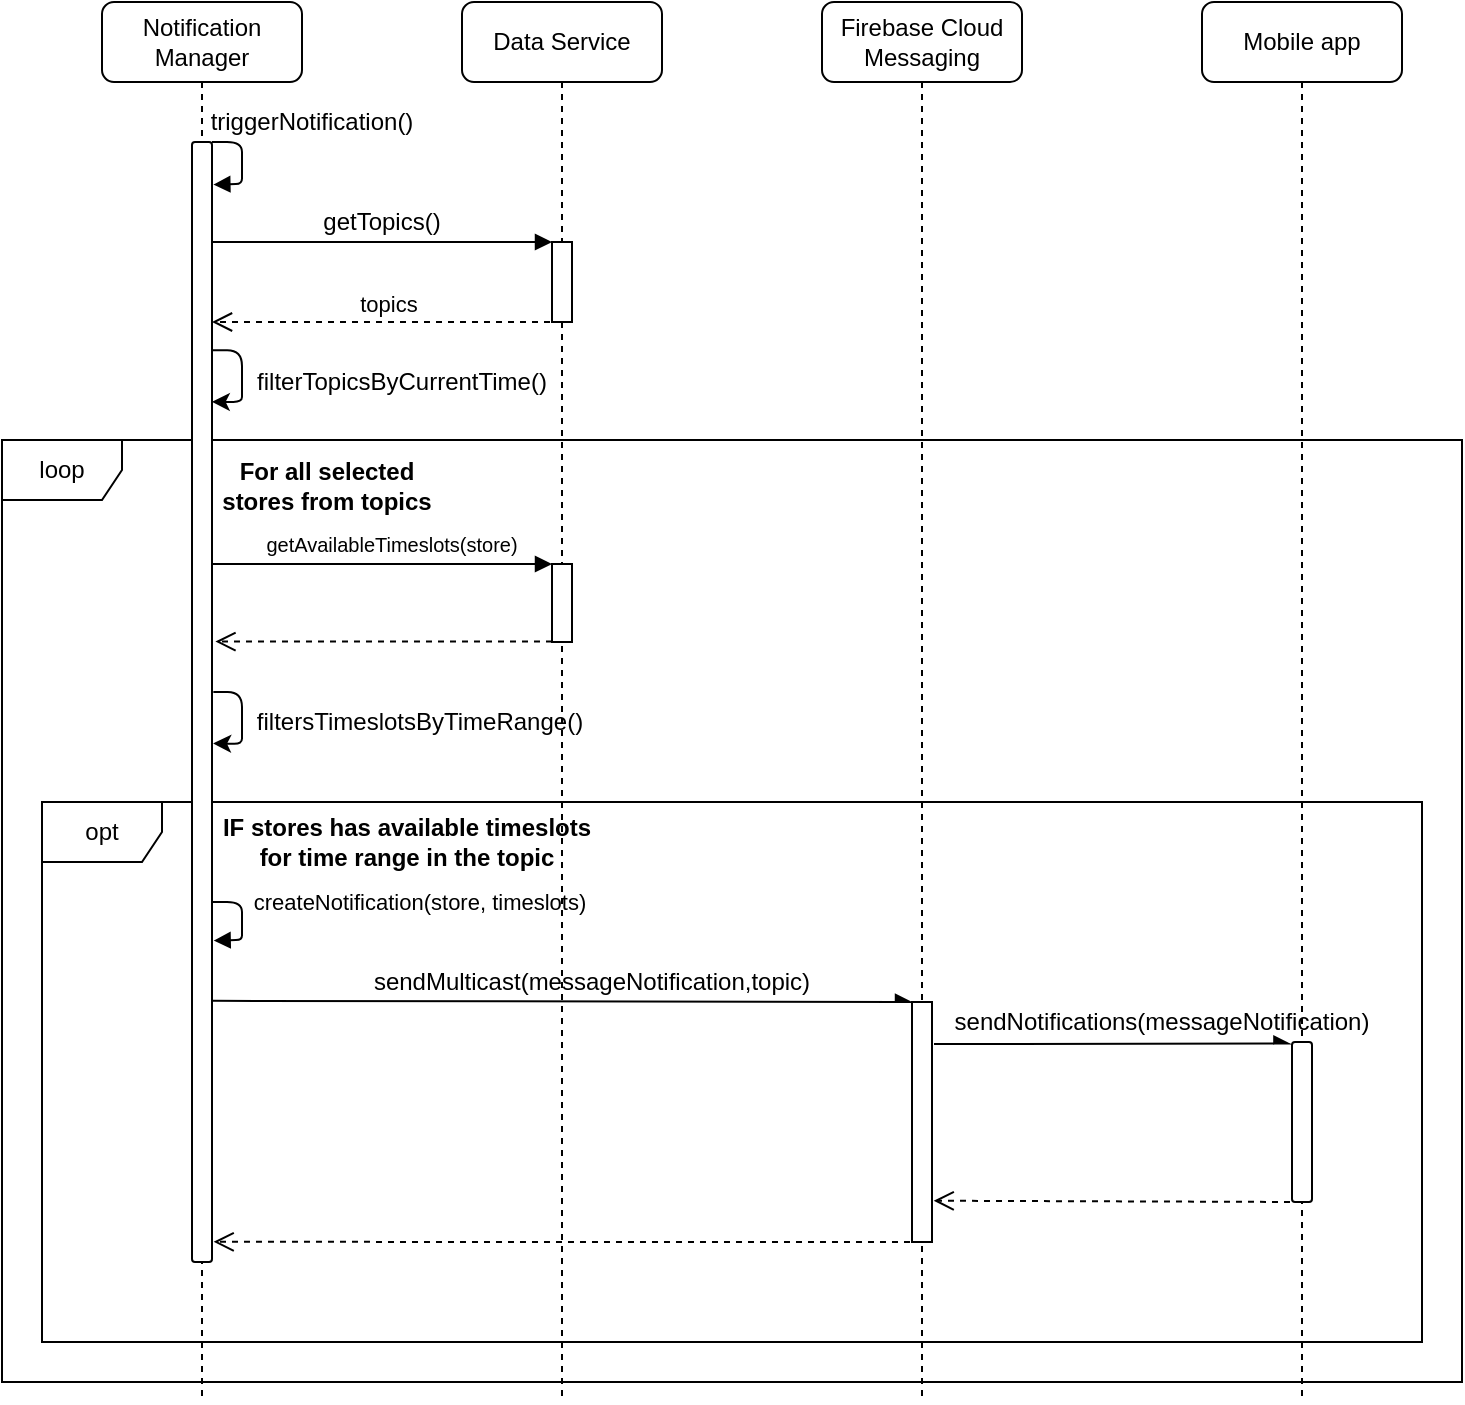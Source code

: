 <mxfile version="14.1.8" type="device"><diagram id="PfMdR0hbs6BPjKU9nnSG" name="Page-1"><mxGraphModel dx="1278" dy="556" grid="1" gridSize="10" guides="1" tooltips="1" connect="1" arrows="1" fold="1" page="1" pageScale="1" pageWidth="827" pageHeight="1169" math="0" shadow="0"><root><mxCell id="0"/><mxCell id="1" parent="0"/><mxCell id="a2I30xVV9d7Vj0c1gvLH-33" value="loop" style="shape=umlFrame;whiteSpace=wrap;html=1;rounded=1;" parent="1" vertex="1"><mxGeometry x="50" y="299" width="730" height="471" as="geometry"/></mxCell><mxCell id="a2I30xVV9d7Vj0c1gvLH-34" value="opt" style="shape=umlFrame;whiteSpace=wrap;html=1;rounded=1;" parent="1" vertex="1"><mxGeometry x="70" y="480" width="690" height="270" as="geometry"/></mxCell><mxCell id="a2I30xVV9d7Vj0c1gvLH-4" value="Notification Manager" style="shape=umlLifeline;perimeter=lifelinePerimeter;whiteSpace=wrap;html=1;container=1;collapsible=0;recursiveResize=0;outlineConnect=0;rounded=1;" parent="1" vertex="1"><mxGeometry x="100" y="80" width="100" height="700" as="geometry"/></mxCell><mxCell id="a2I30xVV9d7Vj0c1gvLH-9" value="" style="html=1;points=[];perimeter=orthogonalPerimeter;rounded=1;" parent="a2I30xVV9d7Vj0c1gvLH-4" vertex="1"><mxGeometry x="45" y="70" width="10" height="560" as="geometry"/></mxCell><mxCell id="PhSMc_ucZsmtMBNj6zIF-1" value="" style="endArrow=classic;html=1;exitX=0.99;exitY=0.186;exitDx=0;exitDy=0;exitPerimeter=0;entryX=0.99;entryY=0.232;entryDx=0;entryDy=0;entryPerimeter=0;" edge="1" parent="a2I30xVV9d7Vj0c1gvLH-4" source="a2I30xVV9d7Vj0c1gvLH-9" target="a2I30xVV9d7Vj0c1gvLH-9"><mxGeometry width="50" height="50" relative="1" as="geometry"><mxPoint x="87.5" y="180" as="sourcePoint"/><mxPoint x="137.5" y="130" as="targetPoint"/><Array as="points"><mxPoint x="70" y="174"/><mxPoint x="70" y="190"/><mxPoint x="70" y="200"/></Array></mxGeometry></mxCell><mxCell id="PhSMc_ucZsmtMBNj6zIF-5" value="" style="endArrow=classic;html=1;exitX=1.067;exitY=0.491;exitDx=0;exitDy=0;exitPerimeter=0;entryX=1.056;entryY=0.537;entryDx=0;entryDy=0;entryPerimeter=0;" edge="1" parent="a2I30xVV9d7Vj0c1gvLH-4" source="a2I30xVV9d7Vj0c1gvLH-9" target="a2I30xVV9d7Vj0c1gvLH-9"><mxGeometry width="50" height="50" relative="1" as="geometry"><mxPoint x="87.5" y="360" as="sourcePoint"/><mxPoint x="137.5" y="310" as="targetPoint"/><Array as="points"><mxPoint x="70" y="345"/><mxPoint x="70" y="360"/><mxPoint x="70" y="371"/></Array></mxGeometry></mxCell><mxCell id="a2I30xVV9d7Vj0c1gvLH-5" value="Firebase Cloud Messaging" style="shape=umlLifeline;perimeter=lifelinePerimeter;whiteSpace=wrap;html=1;container=1;collapsible=0;recursiveResize=0;outlineConnect=0;rounded=1;" parent="1" vertex="1"><mxGeometry x="460" y="80" width="100" height="700" as="geometry"/></mxCell><mxCell id="a2I30xVV9d7Vj0c1gvLH-39" value="" style="html=1;points=[];perimeter=orthogonalPerimeter;" parent="a2I30xVV9d7Vj0c1gvLH-5" vertex="1"><mxGeometry x="45" y="500" width="10" height="120" as="geometry"/></mxCell><mxCell id="a2I30xVV9d7Vj0c1gvLH-6" value="Data Service" style="shape=umlLifeline;perimeter=lifelinePerimeter;whiteSpace=wrap;html=1;container=1;collapsible=0;recursiveResize=0;outlineConnect=0;rounded=1;" parent="1" vertex="1"><mxGeometry x="280" y="80" width="100" height="700" as="geometry"/></mxCell><mxCell id="a2I30xVV9d7Vj0c1gvLH-16" value="" style="html=1;points=[];perimeter=orthogonalPerimeter;" parent="a2I30xVV9d7Vj0c1gvLH-6" vertex="1"><mxGeometry x="45" y="120" width="10" height="40" as="geometry"/></mxCell><mxCell id="a2I30xVV9d7Vj0c1gvLH-29" value="" style="html=1;points=[];perimeter=orthogonalPerimeter;" parent="a2I30xVV9d7Vj0c1gvLH-6" vertex="1"><mxGeometry x="45" y="281" width="10" height="39" as="geometry"/></mxCell><mxCell id="a2I30xVV9d7Vj0c1gvLH-7" value="Mobile app" style="shape=umlLifeline;perimeter=lifelinePerimeter;whiteSpace=wrap;html=1;container=1;collapsible=0;recursiveResize=0;outlineConnect=0;rounded=1;" parent="1" vertex="1"><mxGeometry x="650" y="80" width="100" height="700" as="geometry"/></mxCell><mxCell id="a2I30xVV9d7Vj0c1gvLH-43" value="" style="html=1;points=[];perimeter=orthogonalPerimeter;rounded=1;" parent="a2I30xVV9d7Vj0c1gvLH-7" vertex="1"><mxGeometry x="45" y="520" width="10" height="80" as="geometry"/></mxCell><mxCell id="a2I30xVV9d7Vj0c1gvLH-10" value="" style="endArrow=block;endFill=1;endSize=6;html=1;entryX=1.066;entryY=0.038;entryDx=0;entryDy=0;entryPerimeter=0;" parent="1" target="a2I30xVV9d7Vj0c1gvLH-9" edge="1"><mxGeometry width="100" relative="1" as="geometry"><mxPoint x="155" y="150" as="sourcePoint"/><mxPoint x="180" y="150" as="targetPoint"/><Array as="points"><mxPoint x="170" y="150"/><mxPoint x="170" y="160"/><mxPoint x="170" y="171"/></Array></mxGeometry></mxCell><mxCell id="a2I30xVV9d7Vj0c1gvLH-11" value="triggerNotification()" style="text;html=1;strokeColor=none;fillColor=none;align=center;verticalAlign=middle;whiteSpace=wrap;rounded=0;" parent="1" vertex="1"><mxGeometry x="170" y="130" width="70" height="20" as="geometry"/></mxCell><mxCell id="a2I30xVV9d7Vj0c1gvLH-15" value="" style="endArrow=block;endFill=1;endSize=6;html=1;" parent="1" target="a2I30xVV9d7Vj0c1gvLH-16" edge="1"><mxGeometry width="100" relative="1" as="geometry"><mxPoint x="155" y="200" as="sourcePoint"/><mxPoint x="255" y="200" as="targetPoint"/></mxGeometry></mxCell><mxCell id="a2I30xVV9d7Vj0c1gvLH-17" value="getTopics()" style="text;html=1;strokeColor=none;fillColor=none;align=center;verticalAlign=middle;whiteSpace=wrap;rounded=0;" parent="1" vertex="1"><mxGeometry x="220" y="180" width="40" height="20" as="geometry"/></mxCell><mxCell id="a2I30xVV9d7Vj0c1gvLH-18" value="topics" style="html=1;verticalAlign=bottom;endArrow=open;dashed=1;endSize=8;" parent="1" edge="1"><mxGeometry relative="1" as="geometry"><mxPoint x="330" y="240" as="sourcePoint"/><mxPoint x="155" y="240" as="targetPoint"/><mxPoint as="offset"/></mxGeometry></mxCell><mxCell id="a2I30xVV9d7Vj0c1gvLH-27" value="&lt;b&gt;For all selected stores from topics&lt;/b&gt;" style="text;html=1;strokeColor=none;fillColor=none;align=center;verticalAlign=middle;whiteSpace=wrap;rounded=0;" parent="1" vertex="1"><mxGeometry x="155" y="312" width="115" height="20" as="geometry"/></mxCell><mxCell id="a2I30xVV9d7Vj0c1gvLH-30" value="" style="endArrow=block;endFill=1;endSize=6;html=1;" parent="1" edge="1"><mxGeometry width="100" relative="1" as="geometry"><mxPoint x="155" y="361" as="sourcePoint"/><mxPoint x="325" y="361" as="targetPoint"/></mxGeometry></mxCell><mxCell id="a2I30xVV9d7Vj0c1gvLH-31" value="&lt;font style=&quot;font-size: 10px&quot;&gt;getAvailableTimeslots(store)&lt;/font&gt;" style="text;html=1;strokeColor=none;fillColor=none;align=center;verticalAlign=middle;whiteSpace=wrap;rounded=0;" parent="1" vertex="1"><mxGeometry x="225" y="341" width="40" height="20" as="geometry"/></mxCell><mxCell id="a2I30xVV9d7Vj0c1gvLH-32" value="" style="html=1;verticalAlign=bottom;endArrow=open;dashed=1;endSize=8;entryX=1.171;entryY=0.446;entryDx=0;entryDy=0;entryPerimeter=0;" parent="1" source="a2I30xVV9d7Vj0c1gvLH-29" target="a2I30xVV9d7Vj0c1gvLH-9" edge="1"><mxGeometry relative="1" as="geometry"><mxPoint x="324" y="440" as="sourcePoint"/><mxPoint x="375" y="455.596" as="targetPoint"/></mxGeometry></mxCell><mxCell id="a2I30xVV9d7Vj0c1gvLH-35" value="&lt;b&gt;IF stores has available timeslots for time range in the topic&lt;/b&gt;" style="text;html=1;strokeColor=none;fillColor=none;align=center;verticalAlign=middle;whiteSpace=wrap;rounded=0;" parent="1" vertex="1"><mxGeometry x="155" y="490" width="195" height="20" as="geometry"/></mxCell><mxCell id="a2I30xVV9d7Vj0c1gvLH-36" value="" style="endArrow=block;endFill=1;endSize=6;html=1;entryX=1.082;entryY=0.713;entryDx=0;entryDy=0;entryPerimeter=0;" parent="1" target="a2I30xVV9d7Vj0c1gvLH-9" edge="1"><mxGeometry width="100" relative="1" as="geometry"><mxPoint x="155" y="530" as="sourcePoint"/><mxPoint x="255" y="530" as="targetPoint"/><Array as="points"><mxPoint x="170" y="530"/><mxPoint x="170" y="540"/><mxPoint x="170" y="549"/></Array></mxGeometry></mxCell><mxCell id="a2I30xVV9d7Vj0c1gvLH-37" value="&lt;font style=&quot;font-size: 11px&quot;&gt;createNotification(store, timeslots)&lt;/font&gt;" style="text;html=1;strokeColor=none;fillColor=none;align=center;verticalAlign=middle;whiteSpace=wrap;rounded=0;" parent="1" vertex="1"><mxGeometry x="169" y="520" width="180" height="20" as="geometry"/></mxCell><mxCell id="a2I30xVV9d7Vj0c1gvLH-38" value="" style="endArrow=async;endFill=1;endSize=6;html=1;" parent="1" target="a2I30xVV9d7Vj0c1gvLH-39" edge="1"><mxGeometry width="100" relative="1" as="geometry"><mxPoint x="155" y="579.41" as="sourcePoint"/><mxPoint x="255" y="579.41" as="targetPoint"/></mxGeometry></mxCell><mxCell id="a2I30xVV9d7Vj0c1gvLH-40" value="sendMulticast(messageNotification,topic)" style="text;html=1;strokeColor=none;fillColor=none;align=center;verticalAlign=middle;whiteSpace=wrap;rounded=0;" parent="1" vertex="1"><mxGeometry x="325" y="560" width="40" height="20" as="geometry"/></mxCell><mxCell id="a2I30xVV9d7Vj0c1gvLH-42" value="" style="endArrow=async;endFill=1;endSize=6;html=1;entryX=-0.078;entryY=0.01;entryDx=0;entryDy=0;entryPerimeter=0;" parent="1" target="a2I30xVV9d7Vj0c1gvLH-43" edge="1"><mxGeometry width="100" relative="1" as="geometry"><mxPoint x="516" y="601" as="sourcePoint"/><mxPoint x="630" y="600" as="targetPoint"/></mxGeometry></mxCell><mxCell id="a2I30xVV9d7Vj0c1gvLH-44" value="sendNotifications(messageNotification)" style="text;html=1;strokeColor=none;fillColor=none;align=center;verticalAlign=middle;whiteSpace=wrap;rounded=0;" parent="1" vertex="1"><mxGeometry x="610" y="580" width="40" height="20" as="geometry"/></mxCell><mxCell id="a2I30xVV9d7Vj0c1gvLH-45" value="" style="html=1;verticalAlign=bottom;endArrow=open;dashed=1;endSize=8;entryX=1.083;entryY=0.828;entryDx=0;entryDy=0;entryPerimeter=0;" parent="1" target="a2I30xVV9d7Vj0c1gvLH-39" edge="1"><mxGeometry relative="1" as="geometry"><mxPoint x="700" y="680" as="sourcePoint"/><mxPoint x="620" y="680" as="targetPoint"/></mxGeometry></mxCell><mxCell id="a2I30xVV9d7Vj0c1gvLH-46" value="" style="html=1;verticalAlign=bottom;endArrow=open;dashed=1;endSize=8;entryX=1.08;entryY=0.982;entryDx=0;entryDy=0;entryPerimeter=0;" parent="1" target="a2I30xVV9d7Vj0c1gvLH-9" edge="1"><mxGeometry y="-20" relative="1" as="geometry"><mxPoint x="510" y="700" as="sourcePoint"/><mxPoint x="430" y="700" as="targetPoint"/><mxPoint as="offset"/></mxGeometry></mxCell><mxCell id="PhSMc_ucZsmtMBNj6zIF-2" value="filterTopicsByCurrentTime()" style="text;html=1;strokeColor=none;fillColor=none;align=center;verticalAlign=middle;whiteSpace=wrap;rounded=0;" vertex="1" parent="1"><mxGeometry x="230" y="260" width="40" height="20" as="geometry"/></mxCell><mxCell id="PhSMc_ucZsmtMBNj6zIF-6" value="filtersTimeslotsByTimeRange()" style="text;html=1;strokeColor=none;fillColor=none;align=center;verticalAlign=middle;whiteSpace=wrap;rounded=0;" vertex="1" parent="1"><mxGeometry x="239" y="430" width="40" height="20" as="geometry"/></mxCell></root></mxGraphModel></diagram></mxfile>